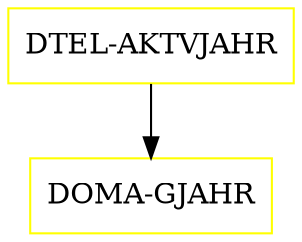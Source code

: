 digraph G {
  "DTEL-AKTVJAHR" [shape=box,color=yellow];
  "DOMA-GJAHR" [shape=box,color=yellow,URL="./DOMA_GJAHR.html"];
  "DTEL-AKTVJAHR" -> "DOMA-GJAHR";
}
